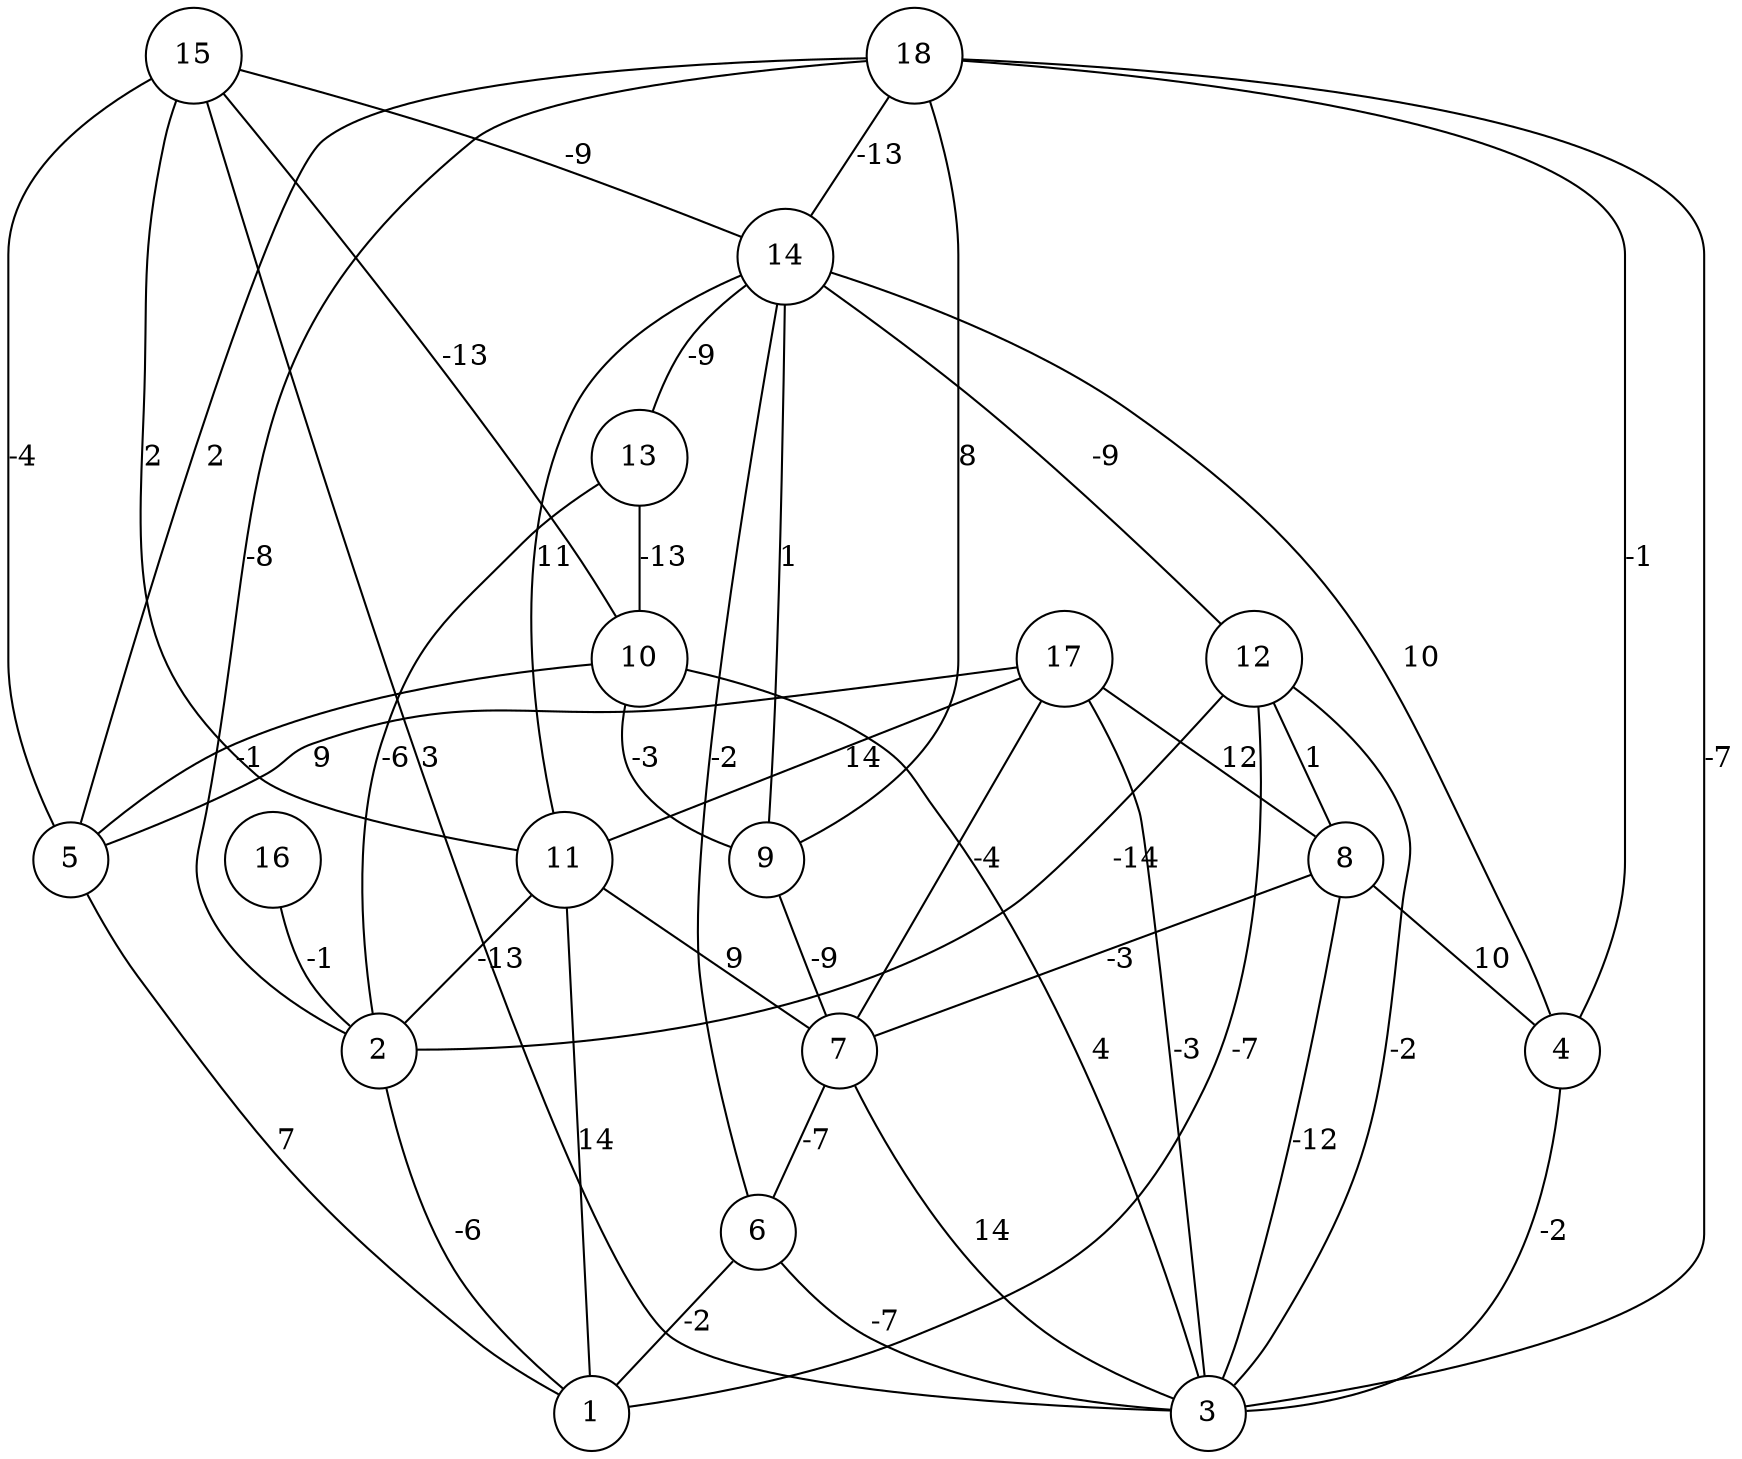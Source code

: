 graph { 
	 fontname="Helvetica,Arial,sans-serif" 
	 node [shape = circle]; 
	 18 -- 2 [label = "-8"];
	 18 -- 3 [label = "-7"];
	 18 -- 4 [label = "-1"];
	 18 -- 5 [label = "2"];
	 18 -- 9 [label = "8"];
	 18 -- 14 [label = "-13"];
	 17 -- 3 [label = "-3"];
	 17 -- 5 [label = "9"];
	 17 -- 7 [label = "-4"];
	 17 -- 8 [label = "12"];
	 17 -- 11 [label = "14"];
	 16 -- 2 [label = "-1"];
	 15 -- 3 [label = "3"];
	 15 -- 5 [label = "-4"];
	 15 -- 10 [label = "-13"];
	 15 -- 11 [label = "2"];
	 15 -- 14 [label = "-9"];
	 14 -- 4 [label = "10"];
	 14 -- 6 [label = "-2"];
	 14 -- 9 [label = "1"];
	 14 -- 11 [label = "11"];
	 14 -- 12 [label = "-9"];
	 14 -- 13 [label = "-9"];
	 13 -- 2 [label = "-6"];
	 13 -- 10 [label = "-13"];
	 12 -- 1 [label = "-7"];
	 12 -- 2 [label = "-14"];
	 12 -- 3 [label = "-2"];
	 12 -- 8 [label = "1"];
	 11 -- 1 [label = "14"];
	 11 -- 2 [label = "-13"];
	 11 -- 7 [label = "9"];
	 10 -- 3 [label = "4"];
	 10 -- 5 [label = "-1"];
	 10 -- 9 [label = "-3"];
	 9 -- 7 [label = "-9"];
	 8 -- 3 [label = "-12"];
	 8 -- 4 [label = "10"];
	 8 -- 7 [label = "-3"];
	 7 -- 3 [label = "14"];
	 7 -- 6 [label = "-7"];
	 6 -- 1 [label = "-2"];
	 6 -- 3 [label = "-7"];
	 5 -- 1 [label = "7"];
	 4 -- 3 [label = "-2"];
	 2 -- 1 [label = "-6"];
	 1;
	 2;
	 3;
	 4;
	 5;
	 6;
	 7;
	 8;
	 9;
	 10;
	 11;
	 12;
	 13;
	 14;
	 15;
	 16;
	 17;
	 18;
}
